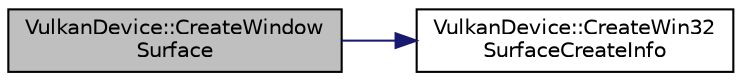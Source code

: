 digraph "VulkanDevice::CreateWindowSurface"
{
 // LATEX_PDF_SIZE
  edge [fontname="Helvetica",fontsize="10",labelfontname="Helvetica",labelfontsize="10"];
  node [fontname="Helvetica",fontsize="10",shape=record];
  rankdir="LR";
  Node1 [label="VulkanDevice::CreateWindow\lSurface",height=0.2,width=0.4,color="black", fillcolor="grey75", style="filled", fontcolor="black",tooltip=" "];
  Node1 -> Node2 [color="midnightblue",fontsize="10",style="solid",fontname="Helvetica"];
  Node2 [label="VulkanDevice::CreateWin32\lSurfaceCreateInfo",height=0.2,width=0.4,color="black", fillcolor="white", style="filled",URL="$class_vulkan_device.html#af987b223e4d9da781b2bca9e9573043e",tooltip=" "];
}
